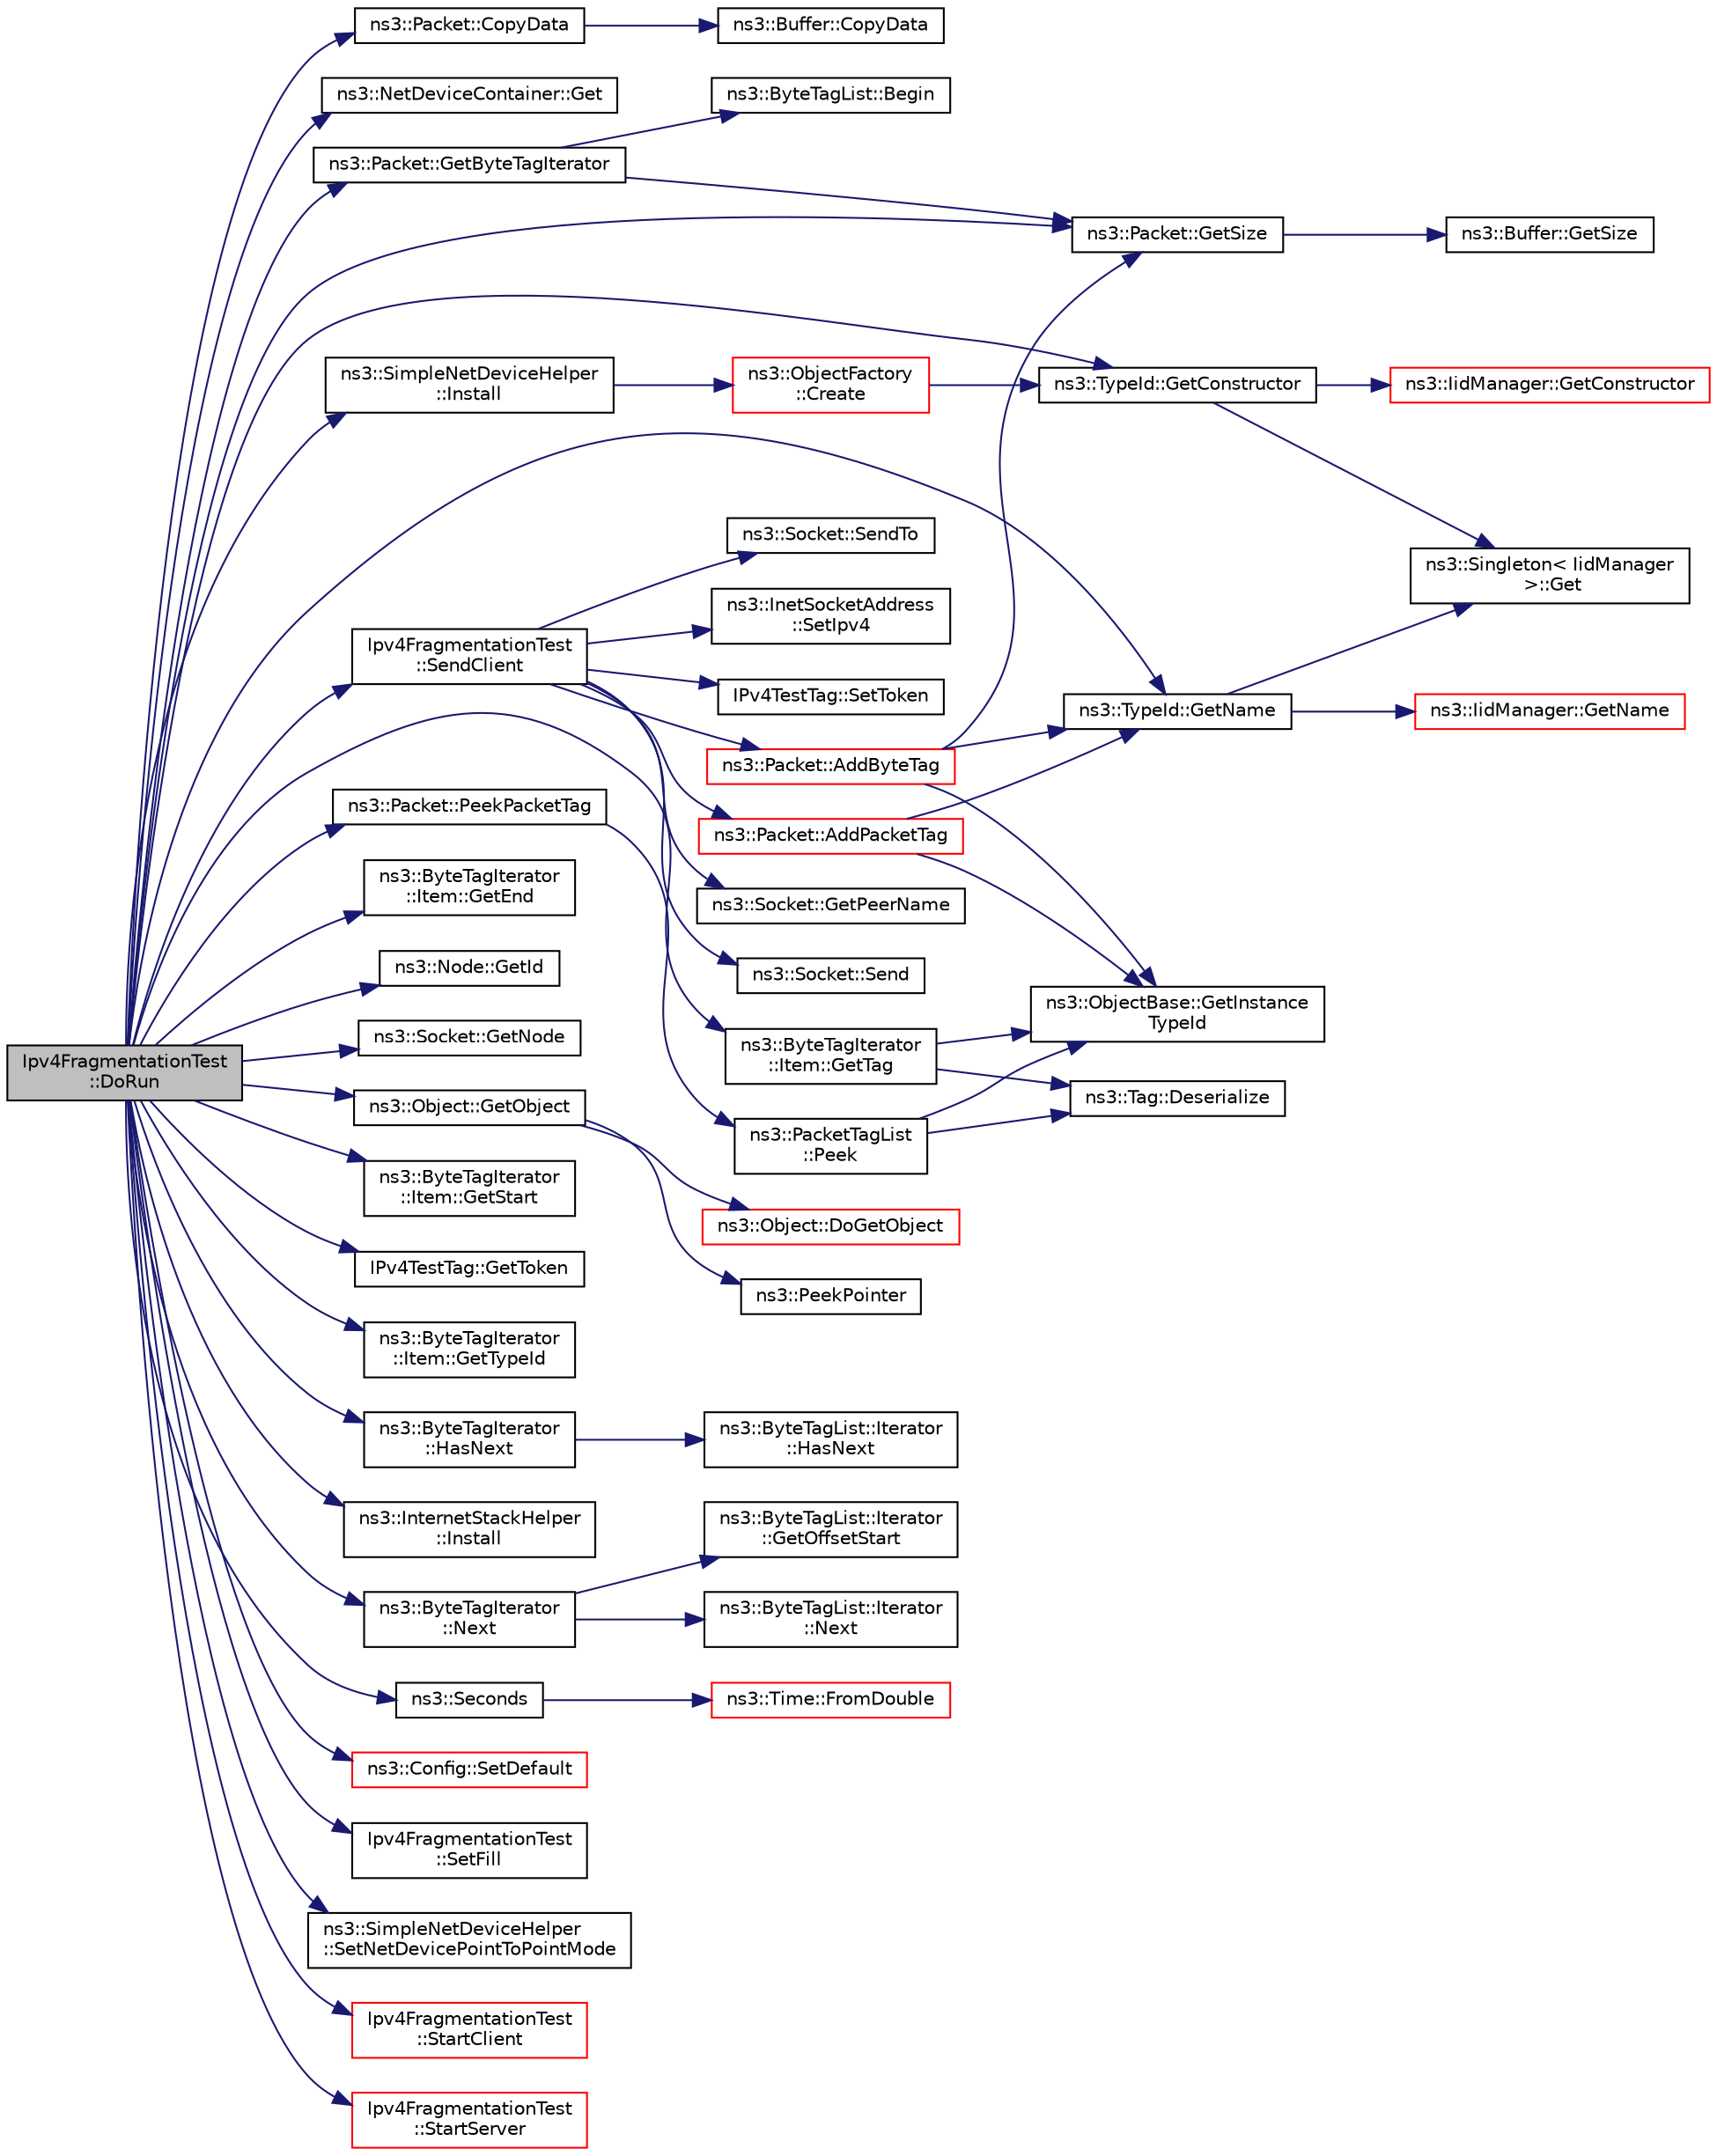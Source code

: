 digraph "Ipv4FragmentationTest::DoRun"
{
 // LATEX_PDF_SIZE
  edge [fontname="Helvetica",fontsize="10",labelfontname="Helvetica",labelfontsize="10"];
  node [fontname="Helvetica",fontsize="10",shape=record];
  rankdir="LR";
  Node1 [label="Ipv4FragmentationTest\l::DoRun",height=0.2,width=0.4,color="black", fillcolor="grey75", style="filled", fontcolor="black",tooltip="Implementation to actually run this TestCase."];
  Node1 -> Node2 [color="midnightblue",fontsize="10",style="solid",fontname="Helvetica"];
  Node2 [label="ns3::Packet::CopyData",height=0.2,width=0.4,color="black", fillcolor="white", style="filled",URL="$classns3_1_1_packet.html#a5bafd70ccf970b10524e2d61afd39dc1",tooltip="Copy the packet contents to a byte buffer."];
  Node2 -> Node3 [color="midnightblue",fontsize="10",style="solid",fontname="Helvetica"];
  Node3 [label="ns3::Buffer::CopyData",height=0.2,width=0.4,color="black", fillcolor="white", style="filled",URL="$classns3_1_1_buffer.html#a767c8ec06a1307b569b9a5996dcacf91",tooltip="Copy the specified amount of data from the buffer to the given output stream."];
  Node1 -> Node4 [color="midnightblue",fontsize="10",style="solid",fontname="Helvetica"];
  Node4 [label="ns3::NetDeviceContainer::Get",height=0.2,width=0.4,color="black", fillcolor="white", style="filled",URL="$classns3_1_1_net_device_container.html#ae114b3a9fc193fee40c07e4a4207aef4",tooltip="Get the Ptr<NetDevice> stored in this container at a given index."];
  Node1 -> Node5 [color="midnightblue",fontsize="10",style="solid",fontname="Helvetica"];
  Node5 [label="ns3::Packet::GetByteTagIterator",height=0.2,width=0.4,color="black", fillcolor="white", style="filled",URL="$classns3_1_1_packet.html#ab852750df6d72762d3deed52844d5a82",tooltip="Returns an iterator over the set of byte tags included in this packet."];
  Node5 -> Node6 [color="midnightblue",fontsize="10",style="solid",fontname="Helvetica"];
  Node6 [label="ns3::ByteTagList::Begin",height=0.2,width=0.4,color="black", fillcolor="white", style="filled",URL="$classns3_1_1_byte_tag_list.html#a22bb3fbf008c3bd4821429521a35c82d",tooltip=" "];
  Node5 -> Node7 [color="midnightblue",fontsize="10",style="solid",fontname="Helvetica"];
  Node7 [label="ns3::Packet::GetSize",height=0.2,width=0.4,color="black", fillcolor="white", style="filled",URL="$classns3_1_1_packet.html#afff7cb1ff518ee6dc0d424e10a5ad6ec",tooltip="Returns the the size in bytes of the packet (including the zero-filled initial payload)."];
  Node7 -> Node8 [color="midnightblue",fontsize="10",style="solid",fontname="Helvetica"];
  Node8 [label="ns3::Buffer::GetSize",height=0.2,width=0.4,color="black", fillcolor="white", style="filled",URL="$classns3_1_1_buffer.html#a60c9172d2b102f8856c81b2126c8b209",tooltip=" "];
  Node1 -> Node9 [color="midnightblue",fontsize="10",style="solid",fontname="Helvetica"];
  Node9 [label="ns3::TypeId::GetConstructor",height=0.2,width=0.4,color="black", fillcolor="white", style="filled",URL="$classns3_1_1_type_id.html#a66b2628edf921fc88945ec8a8f3a1683",tooltip="Get the constructor callback."];
  Node9 -> Node10 [color="midnightblue",fontsize="10",style="solid",fontname="Helvetica"];
  Node10 [label="ns3::Singleton\< IidManager\l \>::Get",height=0.2,width=0.4,color="black", fillcolor="white", style="filled",URL="$classns3_1_1_singleton.html#a80a2cd3c25a27ea72add7a9f7a141ffa",tooltip="Get a pointer to the singleton instance."];
  Node9 -> Node11 [color="midnightblue",fontsize="10",style="solid",fontname="Helvetica"];
  Node11 [label="ns3::IidManager::GetConstructor",height=0.2,width=0.4,color="red", fillcolor="white", style="filled",URL="$classns3_1_1_iid_manager.html#a5222ca2d43248c46812b39b993eb2e08",tooltip="Get the constructor Callback of a type id."];
  Node1 -> Node13 [color="midnightblue",fontsize="10",style="solid",fontname="Helvetica"];
  Node13 [label="ns3::ByteTagIterator\l::Item::GetEnd",height=0.2,width=0.4,color="black", fillcolor="white", style="filled",URL="$classns3_1_1_byte_tag_iterator_1_1_item.html#a3c1b038da499d72db49a30afc4b8370d",tooltip="The index is an offset from the start of the packet."];
  Node1 -> Node14 [color="midnightblue",fontsize="10",style="solid",fontname="Helvetica"];
  Node14 [label="ns3::Node::GetId",height=0.2,width=0.4,color="black", fillcolor="white", style="filled",URL="$classns3_1_1_node.html#a2ed8663077afcb8db519296b0ada6355",tooltip=" "];
  Node1 -> Node15 [color="midnightblue",fontsize="10",style="solid",fontname="Helvetica"];
  Node15 [label="ns3::TypeId::GetName",height=0.2,width=0.4,color="black", fillcolor="white", style="filled",URL="$classns3_1_1_type_id.html#abc4965475a579c2afdc668d7a7d58374",tooltip="Get the name."];
  Node15 -> Node10 [color="midnightblue",fontsize="10",style="solid",fontname="Helvetica"];
  Node15 -> Node16 [color="midnightblue",fontsize="10",style="solid",fontname="Helvetica"];
  Node16 [label="ns3::IidManager::GetName",height=0.2,width=0.4,color="red", fillcolor="white", style="filled",URL="$classns3_1_1_iid_manager.html#a6658aaa8120efd885e98addb76a6f1d4",tooltip="Get the name of a type id."];
  Node1 -> Node17 [color="midnightblue",fontsize="10",style="solid",fontname="Helvetica"];
  Node17 [label="ns3::Socket::GetNode",height=0.2,width=0.4,color="black", fillcolor="white", style="filled",URL="$classns3_1_1_socket.html#aba642ad4301c1df47befc0aa9afa2e48",tooltip="Return the node this socket is associated with."];
  Node1 -> Node18 [color="midnightblue",fontsize="10",style="solid",fontname="Helvetica"];
  Node18 [label="ns3::Object::GetObject",height=0.2,width=0.4,color="black", fillcolor="white", style="filled",URL="$classns3_1_1_object.html#ad21f5401ff705cd29c37f931ea3afc18",tooltip="Get a pointer to the requested aggregated Object."];
  Node18 -> Node19 [color="midnightblue",fontsize="10",style="solid",fontname="Helvetica"];
  Node19 [label="ns3::Object::DoGetObject",height=0.2,width=0.4,color="red", fillcolor="white", style="filled",URL="$classns3_1_1_object.html#a7c009975f7c0994cb47a69f713745e0a",tooltip="Find an Object of TypeId tid in the aggregates of this Object."];
  Node18 -> Node31 [color="midnightblue",fontsize="10",style="solid",fontname="Helvetica"];
  Node31 [label="ns3::PeekPointer",height=0.2,width=0.4,color="black", fillcolor="white", style="filled",URL="$namespacens3.html#af2a7557fe9afdd98d8f6f8f6e412cf5a",tooltip=" "];
  Node1 -> Node7 [color="midnightblue",fontsize="10",style="solid",fontname="Helvetica"];
  Node1 -> Node32 [color="midnightblue",fontsize="10",style="solid",fontname="Helvetica"];
  Node32 [label="ns3::ByteTagIterator\l::Item::GetStart",height=0.2,width=0.4,color="black", fillcolor="white", style="filled",URL="$classns3_1_1_byte_tag_iterator_1_1_item.html#aab6dff13fb903c3c07b8213554434cef",tooltip="The index is an offset from the start of the packet."];
  Node1 -> Node33 [color="midnightblue",fontsize="10",style="solid",fontname="Helvetica"];
  Node33 [label="ns3::ByteTagIterator\l::Item::GetTag",height=0.2,width=0.4,color="black", fillcolor="white", style="filled",URL="$classns3_1_1_byte_tag_iterator_1_1_item.html#a9508d234e90b3811f75ec23fa472d18a",tooltip="Read the requested tag and store it in the user-provided tag instance."];
  Node33 -> Node34 [color="midnightblue",fontsize="10",style="solid",fontname="Helvetica"];
  Node34 [label="ns3::Tag::Deserialize",height=0.2,width=0.4,color="black", fillcolor="white", style="filled",URL="$classns3_1_1_tag.html#ae166b7f816bcbdef44dbeb636c9fa712",tooltip=" "];
  Node33 -> Node35 [color="midnightblue",fontsize="10",style="solid",fontname="Helvetica"];
  Node35 [label="ns3::ObjectBase::GetInstance\lTypeId",height=0.2,width=0.4,color="black", fillcolor="white", style="filled",URL="$classns3_1_1_object_base.html#abe5b43a6f5b99a92a4c3122db31f06fb",tooltip="Get the most derived TypeId for this Object."];
  Node1 -> Node36 [color="midnightblue",fontsize="10",style="solid",fontname="Helvetica"];
  Node36 [label="IPv4TestTag::GetToken",height=0.2,width=0.4,color="black", fillcolor="white", style="filled",URL="$class_i_pv4_test_tag.html#a08214d998ffb2812da56dd9d5dca7da7",tooltip="Get the token."];
  Node1 -> Node37 [color="midnightblue",fontsize="10",style="solid",fontname="Helvetica"];
  Node37 [label="ns3::ByteTagIterator\l::Item::GetTypeId",height=0.2,width=0.4,color="black", fillcolor="white", style="filled",URL="$classns3_1_1_byte_tag_iterator_1_1_item.html#a6164174c57ce5bbab667e4a490fc7d01",tooltip=" "];
  Node1 -> Node38 [color="midnightblue",fontsize="10",style="solid",fontname="Helvetica"];
  Node38 [label="ns3::ByteTagIterator\l::HasNext",height=0.2,width=0.4,color="black", fillcolor="white", style="filled",URL="$classns3_1_1_byte_tag_iterator.html#a6ff57316e6dfb68bcc5a600df95278fe",tooltip=" "];
  Node38 -> Node39 [color="midnightblue",fontsize="10",style="solid",fontname="Helvetica"];
  Node39 [label="ns3::ByteTagList::Iterator\l::HasNext",height=0.2,width=0.4,color="black", fillcolor="white", style="filled",URL="$classns3_1_1_byte_tag_list_1_1_iterator.html#a44e33e812e3eba4fdc168e36380853af",tooltip="Used to determine if the iterator is at the end of the byteTagList."];
  Node1 -> Node40 [color="midnightblue",fontsize="10",style="solid",fontname="Helvetica"];
  Node40 [label="ns3::SimpleNetDeviceHelper\l::Install",height=0.2,width=0.4,color="black", fillcolor="white", style="filled",URL="$classns3_1_1_simple_net_device_helper.html#adb47953df754f4b9877f616aea5860c9",tooltip="This method creates an ns3::SimpleChannel with the attributes configured by SimpleNetDeviceHelper::Se..."];
  Node40 -> Node41 [color="midnightblue",fontsize="10",style="solid",fontname="Helvetica"];
  Node41 [label="ns3::ObjectFactory\l::Create",height=0.2,width=0.4,color="red", fillcolor="white", style="filled",URL="$classns3_1_1_object_factory.html#a52eda277f4aaab54266134ba48102ad7",tooltip="Create an Object instance of the configured TypeId."];
  Node41 -> Node9 [color="midnightblue",fontsize="10",style="solid",fontname="Helvetica"];
  Node1 -> Node57 [color="midnightblue",fontsize="10",style="solid",fontname="Helvetica"];
  Node57 [label="ns3::InternetStackHelper\l::Install",height=0.2,width=0.4,color="black", fillcolor="white", style="filled",URL="$classns3_1_1_internet_stack_helper.html#a10e8d697dcd9153f1da11695cd08e713",tooltip="Aggregate implementations of the ns3::Ipv4, ns3::Ipv6, ns3::Udp, and ns3::Tcp classes onto the provid..."];
  Node1 -> Node58 [color="midnightblue",fontsize="10",style="solid",fontname="Helvetica"];
  Node58 [label="ns3::ByteTagIterator\l::Next",height=0.2,width=0.4,color="black", fillcolor="white", style="filled",URL="$classns3_1_1_byte_tag_iterator.html#af2fa25a08fe0a868ab051e3c4bfcad01",tooltip=" "];
  Node58 -> Node59 [color="midnightblue",fontsize="10",style="solid",fontname="Helvetica"];
  Node59 [label="ns3::ByteTagList::Iterator\l::GetOffsetStart",height=0.2,width=0.4,color="black", fillcolor="white", style="filled",URL="$classns3_1_1_byte_tag_list_1_1_iterator.html#a40cef1b2f8f3ba4182df87e392817d72",tooltip="Returns the offset from the start of the virtual byte buffer to the ByteTagList."];
  Node58 -> Node60 [color="midnightblue",fontsize="10",style="solid",fontname="Helvetica"];
  Node60 [label="ns3::ByteTagList::Iterator\l::Next",height=0.2,width=0.4,color="black", fillcolor="white", style="filled",URL="$classns3_1_1_byte_tag_list_1_1_iterator.html#af521864d800baab1d9c5262f59ce4433",tooltip="Returns the next Item from the ByteTagList."];
  Node1 -> Node61 [color="midnightblue",fontsize="10",style="solid",fontname="Helvetica"];
  Node61 [label="ns3::Packet::PeekPacketTag",height=0.2,width=0.4,color="black", fillcolor="white", style="filled",URL="$classns3_1_1_packet.html#aec5a71b498e6cd5816de9f5e9b36c397",tooltip="Search a matching tag and call Tag::Deserialize if it is found."];
  Node61 -> Node62 [color="midnightblue",fontsize="10",style="solid",fontname="Helvetica"];
  Node62 [label="ns3::PacketTagList\l::Peek",height=0.2,width=0.4,color="black", fillcolor="white", style="filled",URL="$classns3_1_1_packet_tag_list.html#a7020b07ada157d6c81d67bc9fc2980ca",tooltip="Find a tag and return its value."];
  Node62 -> Node34 [color="midnightblue",fontsize="10",style="solid",fontname="Helvetica"];
  Node62 -> Node35 [color="midnightblue",fontsize="10",style="solid",fontname="Helvetica"];
  Node1 -> Node63 [color="midnightblue",fontsize="10",style="solid",fontname="Helvetica"];
  Node63 [label="ns3::Seconds",height=0.2,width=0.4,color="black", fillcolor="white", style="filled",URL="$group__timecivil.html#ga33c34b816f8ff6628e33d5c8e9713b9e",tooltip="Construct a Time in the indicated unit."];
  Node63 -> Node64 [color="midnightblue",fontsize="10",style="solid",fontname="Helvetica"];
  Node64 [label="ns3::Time::FromDouble",height=0.2,width=0.4,color="red", fillcolor="white", style="filled",URL="$classns3_1_1_time.html#a60e845f4a74e62495b86356afe604cb4",tooltip="Create a Time equal to value in unit unit."];
  Node1 -> Node69 [color="midnightblue",fontsize="10",style="solid",fontname="Helvetica"];
  Node69 [label="Ipv4FragmentationTest\l::SendClient",height=0.2,width=0.4,color="black", fillcolor="white", style="filled",URL="$class_ipv4_fragmentation_test.html#a3df0b70a39a1fec9205b40f47a64ab6f",tooltip="Send a packet."];
  Node69 -> Node70 [color="midnightblue",fontsize="10",style="solid",fontname="Helvetica"];
  Node70 [label="ns3::Packet::AddByteTag",height=0.2,width=0.4,color="red", fillcolor="white", style="filled",URL="$classns3_1_1_packet.html#ad62c58f829e211a1604d203b871098af",tooltip="Tag each byte included in this packet with a new byte tag."];
  Node70 -> Node35 [color="midnightblue",fontsize="10",style="solid",fontname="Helvetica"];
  Node70 -> Node15 [color="midnightblue",fontsize="10",style="solid",fontname="Helvetica"];
  Node70 -> Node7 [color="midnightblue",fontsize="10",style="solid",fontname="Helvetica"];
  Node69 -> Node73 [color="midnightblue",fontsize="10",style="solid",fontname="Helvetica"];
  Node73 [label="ns3::Packet::AddPacketTag",height=0.2,width=0.4,color="red", fillcolor="white", style="filled",URL="$classns3_1_1_packet.html#ac4a6bcd77e58bdc14c42a7d572d66cc9",tooltip="Add a packet tag."];
  Node73 -> Node35 [color="midnightblue",fontsize="10",style="solid",fontname="Helvetica"];
  Node73 -> Node15 [color="midnightblue",fontsize="10",style="solid",fontname="Helvetica"];
  Node69 -> Node77 [color="midnightblue",fontsize="10",style="solid",fontname="Helvetica"];
  Node77 [label="ns3::Socket::GetPeerName",height=0.2,width=0.4,color="black", fillcolor="white", style="filled",URL="$classns3_1_1_socket.html#a78a3c37a539d2e70869bb82cc60fbb09",tooltip="Get the peer address of a connected socket."];
  Node69 -> Node78 [color="midnightblue",fontsize="10",style="solid",fontname="Helvetica"];
  Node78 [label="ns3::Socket::Send",height=0.2,width=0.4,color="black", fillcolor="white", style="filled",URL="$classns3_1_1_socket.html#a036901c8f485fe5b6eab93b7f2ec289d",tooltip="Send data (or dummy data) to the remote host."];
  Node69 -> Node79 [color="midnightblue",fontsize="10",style="solid",fontname="Helvetica"];
  Node79 [label="ns3::Socket::SendTo",height=0.2,width=0.4,color="black", fillcolor="white", style="filled",URL="$classns3_1_1_socket.html#af898fce6a58e0dbba23c1c6de1d4220e",tooltip="Send data to a specified peer."];
  Node69 -> Node80 [color="midnightblue",fontsize="10",style="solid",fontname="Helvetica"];
  Node80 [label="ns3::InetSocketAddress\l::SetIpv4",height=0.2,width=0.4,color="black", fillcolor="white", style="filled",URL="$classns3_1_1_inet_socket_address.html#a683f9bd4eeaa925ef71234cbf003f4f2",tooltip=" "];
  Node69 -> Node81 [color="midnightblue",fontsize="10",style="solid",fontname="Helvetica"];
  Node81 [label="IPv4TestTag::SetToken",height=0.2,width=0.4,color="black", fillcolor="white", style="filled",URL="$class_i_pv4_test_tag.html#a4af8d82a226b8d0871f37086354c1406",tooltip="Set the token."];
  Node1 -> Node82 [color="midnightblue",fontsize="10",style="solid",fontname="Helvetica"];
  Node82 [label="ns3::Config::SetDefault",height=0.2,width=0.4,color="red", fillcolor="white", style="filled",URL="$group__config.html#ga2e7882df849d8ba4aaad31c934c40c06",tooltip=" "];
  Node1 -> Node88 [color="midnightblue",fontsize="10",style="solid",fontname="Helvetica"];
  Node88 [label="Ipv4FragmentationTest\l::SetFill",height=0.2,width=0.4,color="black", fillcolor="white", style="filled",URL="$class_ipv4_fragmentation_test.html#af2de35c56cd4b51230784881bd1221a8",tooltip="Set the packet fill."];
  Node1 -> Node89 [color="midnightblue",fontsize="10",style="solid",fontname="Helvetica"];
  Node89 [label="ns3::SimpleNetDeviceHelper\l::SetNetDevicePointToPointMode",height=0.2,width=0.4,color="black", fillcolor="white", style="filled",URL="$classns3_1_1_simple_net_device_helper.html#a474460ba6942d4933f443a97df7d4716",tooltip="SimpleNetDevice is Broadcast capable and ARP needing."];
  Node1 -> Node90 [color="midnightblue",fontsize="10",style="solid",fontname="Helvetica"];
  Node90 [label="Ipv4FragmentationTest\l::StartClient",height=0.2,width=0.4,color="red", fillcolor="white", style="filled",URL="$class_ipv4_fragmentation_test.html#a5ce3759e72c31d2f86d6424ff0702b47",tooltip="Start the client."];
  Node1 -> Node101 [color="midnightblue",fontsize="10",style="solid",fontname="Helvetica"];
  Node101 [label="Ipv4FragmentationTest\l::StartServer",height=0.2,width=0.4,color="red", fillcolor="white", style="filled",URL="$class_ipv4_fragmentation_test.html#a854c6040ada33b3c61c03b459d1a1d72",tooltip="Start the server."];
}
